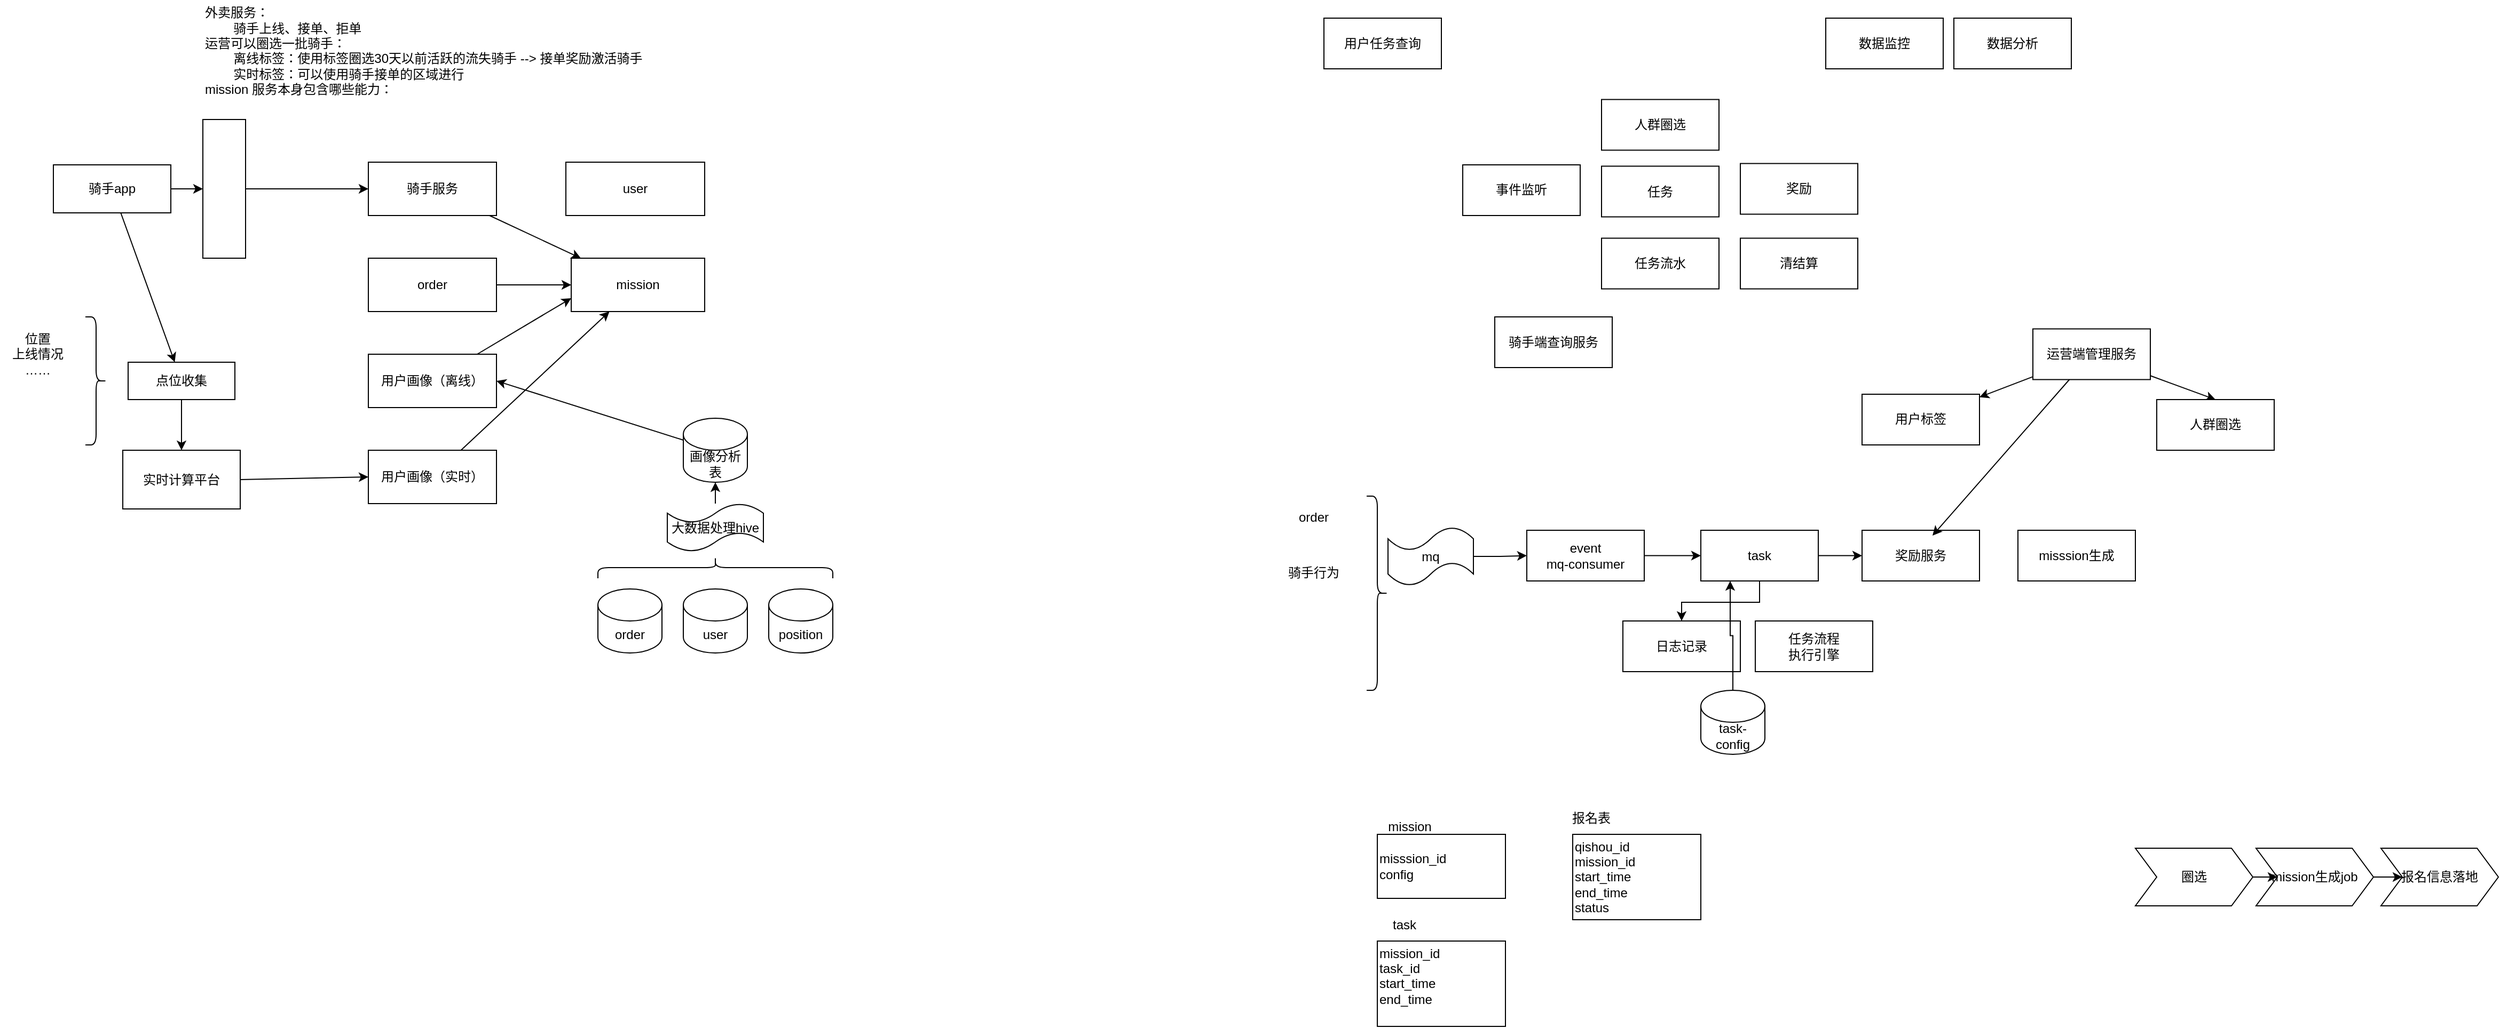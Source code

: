 <mxfile version="24.7.7">
  <diagram name="第 1 页" id="uhqJsvt_ejCMpK2pkjkp">
    <mxGraphModel dx="1887" dy="607" grid="1" gridSize="10" guides="1" tooltips="1" connect="1" arrows="1" fold="1" page="1" pageScale="1" pageWidth="827" pageHeight="1169" math="0" shadow="0">
      <root>
        <mxCell id="0" />
        <mxCell id="1" parent="0" />
        <mxCell id="9O2-hVy0NoaZudDnbtpv-1" value="外卖服务：&lt;div&gt;&lt;span style=&quot;white-space: pre;&quot;&gt;&#x9;&lt;/span&gt;骑手上线、接单、拒单&lt;/div&gt;&lt;div&gt;运营可以圈选一批骑手：&lt;/div&gt;&lt;div&gt;&lt;span style=&quot;white-space: pre;&quot;&gt;&#x9;&lt;/span&gt;离线标签：使用标签圈选30天以前活跃的流失骑手 --&amp;gt; 接单奖励激活骑手&lt;/div&gt;&lt;div&gt;&lt;span style=&quot;white-space: pre;&quot;&gt;&#x9;&lt;/span&gt;实时标签：可以使用骑手接单的区域进行&lt;/div&gt;&lt;div&gt;mission 服务本身包含哪些能力：&lt;/div&gt;&lt;div&gt;&lt;span style=&quot;white-space: pre;&quot;&gt;&#x9;&lt;/span&gt;&lt;br&gt;&lt;/div&gt;" style="text;html=1;align=left;verticalAlign=middle;resizable=0;points=[];autosize=1;strokeColor=none;fillColor=none;" vertex="1" parent="1">
          <mxGeometry x="90" y="68" width="430" height="110" as="geometry" />
        </mxCell>
        <mxCell id="9O2-hVy0NoaZudDnbtpv-2" value="mission" style="rounded=0;whiteSpace=wrap;html=1;" vertex="1" parent="1">
          <mxGeometry x="435" y="310" width="125" height="50" as="geometry" />
        </mxCell>
        <mxCell id="9O2-hVy0NoaZudDnbtpv-7" value="" style="edgeStyle=orthogonalEdgeStyle;rounded=0;orthogonalLoop=1;jettySize=auto;html=1;" edge="1" parent="1" source="9O2-hVy0NoaZudDnbtpv-3" target="9O2-hVy0NoaZudDnbtpv-2">
          <mxGeometry relative="1" as="geometry" />
        </mxCell>
        <mxCell id="9O2-hVy0NoaZudDnbtpv-3" value="order" style="rounded=0;whiteSpace=wrap;html=1;" vertex="1" parent="1">
          <mxGeometry x="245" y="310" width="120" height="50" as="geometry" />
        </mxCell>
        <mxCell id="9O2-hVy0NoaZudDnbtpv-6" value="" style="rounded=0;orthogonalLoop=1;jettySize=auto;html=1;" edge="1" parent="1" source="9O2-hVy0NoaZudDnbtpv-4" target="9O2-hVy0NoaZudDnbtpv-2">
          <mxGeometry relative="1" as="geometry">
            <mxPoint x="445" y="245" as="targetPoint" />
          </mxGeometry>
        </mxCell>
        <mxCell id="9O2-hVy0NoaZudDnbtpv-4" value="骑手服务" style="rounded=0;whiteSpace=wrap;html=1;" vertex="1" parent="1">
          <mxGeometry x="245" y="220" width="120" height="50" as="geometry" />
        </mxCell>
        <mxCell id="9O2-hVy0NoaZudDnbtpv-10" value="" style="rounded=0;orthogonalLoop=1;jettySize=auto;html=1;entryX=0;entryY=0.75;entryDx=0;entryDy=0;" edge="1" parent="1" source="9O2-hVy0NoaZudDnbtpv-8" target="9O2-hVy0NoaZudDnbtpv-2">
          <mxGeometry relative="1" as="geometry">
            <mxPoint x="445" y="425" as="targetPoint" />
          </mxGeometry>
        </mxCell>
        <mxCell id="9O2-hVy0NoaZudDnbtpv-8" value="用户画像（离线）" style="rounded=0;whiteSpace=wrap;html=1;" vertex="1" parent="1">
          <mxGeometry x="245" y="400" width="120" height="50" as="geometry" />
        </mxCell>
        <mxCell id="9O2-hVy0NoaZudDnbtpv-13" value="" style="edgeStyle=orthogonalEdgeStyle;rounded=0;orthogonalLoop=1;jettySize=auto;html=1;" edge="1" parent="1" source="9O2-hVy0NoaZudDnbtpv-11" target="9O2-hVy0NoaZudDnbtpv-12">
          <mxGeometry relative="1" as="geometry" />
        </mxCell>
        <mxCell id="9O2-hVy0NoaZudDnbtpv-18" value="" style="rounded=0;orthogonalLoop=1;jettySize=auto;html=1;" edge="1" parent="1" source="9O2-hVy0NoaZudDnbtpv-11" target="9O2-hVy0NoaZudDnbtpv-16">
          <mxGeometry relative="1" as="geometry">
            <mxPoint x="5" y="347.5" as="targetPoint" />
          </mxGeometry>
        </mxCell>
        <mxCell id="9O2-hVy0NoaZudDnbtpv-11" value="骑手app" style="rounded=0;whiteSpace=wrap;html=1;" vertex="1" parent="1">
          <mxGeometry x="-50" y="222.5" width="110" height="45" as="geometry" />
        </mxCell>
        <mxCell id="9O2-hVy0NoaZudDnbtpv-14" value="" style="edgeStyle=orthogonalEdgeStyle;rounded=0;orthogonalLoop=1;jettySize=auto;html=1;" edge="1" parent="1" source="9O2-hVy0NoaZudDnbtpv-12" target="9O2-hVy0NoaZudDnbtpv-4">
          <mxGeometry relative="1" as="geometry" />
        </mxCell>
        <mxCell id="9O2-hVy0NoaZudDnbtpv-12" value="" style="rounded=0;whiteSpace=wrap;html=1;" vertex="1" parent="1">
          <mxGeometry x="90" y="180" width="40" height="130" as="geometry" />
        </mxCell>
        <mxCell id="9O2-hVy0NoaZudDnbtpv-30" value="" style="rounded=0;orthogonalLoop=1;jettySize=auto;html=1;" edge="1" parent="1" source="9O2-hVy0NoaZudDnbtpv-15" target="9O2-hVy0NoaZudDnbtpv-2">
          <mxGeometry relative="1" as="geometry" />
        </mxCell>
        <mxCell id="9O2-hVy0NoaZudDnbtpv-15" value="用户画像（实时）" style="rounded=0;whiteSpace=wrap;html=1;" vertex="1" parent="1">
          <mxGeometry x="245" y="490" width="120" height="50" as="geometry" />
        </mxCell>
        <mxCell id="9O2-hVy0NoaZudDnbtpv-20" value="" style="rounded=0;orthogonalLoop=1;jettySize=auto;html=1;entryX=0;entryY=0.5;entryDx=0;entryDy=0;exitX=1;exitY=0.5;exitDx=0;exitDy=0;" edge="1" parent="1" source="9O2-hVy0NoaZudDnbtpv-27" target="9O2-hVy0NoaZudDnbtpv-15">
          <mxGeometry relative="1" as="geometry">
            <mxPoint x="105" y="505" as="sourcePoint" />
            <mxPoint x="130" y="530" as="targetPoint" />
          </mxGeometry>
        </mxCell>
        <mxCell id="9O2-hVy0NoaZudDnbtpv-26" value="" style="edgeStyle=orthogonalEdgeStyle;rounded=0;orthogonalLoop=1;jettySize=auto;html=1;entryX=0.5;entryY=0;entryDx=0;entryDy=0;" edge="1" parent="1" source="9O2-hVy0NoaZudDnbtpv-16" target="9O2-hVy0NoaZudDnbtpv-27">
          <mxGeometry relative="1" as="geometry">
            <mxPoint x="70" y="480" as="targetPoint" />
          </mxGeometry>
        </mxCell>
        <mxCell id="9O2-hVy0NoaZudDnbtpv-16" value="点位收集" style="rounded=0;whiteSpace=wrap;html=1;" vertex="1" parent="1">
          <mxGeometry x="20" y="407.5" width="100" height="35" as="geometry" />
        </mxCell>
        <mxCell id="9O2-hVy0NoaZudDnbtpv-21" value="order" style="shape=cylinder3;whiteSpace=wrap;html=1;boundedLbl=1;backgroundOutline=1;size=15;" vertex="1" parent="1">
          <mxGeometry x="460" y="620" width="60" height="60" as="geometry" />
        </mxCell>
        <mxCell id="9O2-hVy0NoaZudDnbtpv-22" value="user" style="rounded=0;whiteSpace=wrap;html=1;" vertex="1" parent="1">
          <mxGeometry x="430" y="220" width="130" height="50" as="geometry" />
        </mxCell>
        <mxCell id="9O2-hVy0NoaZudDnbtpv-23" value="user" style="shape=cylinder3;whiteSpace=wrap;html=1;boundedLbl=1;backgroundOutline=1;size=15;" vertex="1" parent="1">
          <mxGeometry x="540" y="620" width="60" height="60" as="geometry" />
        </mxCell>
        <mxCell id="9O2-hVy0NoaZudDnbtpv-24" value="position" style="shape=cylinder3;whiteSpace=wrap;html=1;boundedLbl=1;backgroundOutline=1;size=15;" vertex="1" parent="1">
          <mxGeometry x="620" y="620" width="60" height="60" as="geometry" />
        </mxCell>
        <mxCell id="9O2-hVy0NoaZudDnbtpv-27" value="实时计算平台" style="rounded=0;whiteSpace=wrap;html=1;" vertex="1" parent="1">
          <mxGeometry x="15" y="490" width="110" height="55" as="geometry" />
        </mxCell>
        <mxCell id="9O2-hVy0NoaZudDnbtpv-28" value="" style="shape=curlyBracket;whiteSpace=wrap;html=1;rounded=1;flipH=1;labelPosition=right;verticalLabelPosition=middle;align=left;verticalAlign=middle;" vertex="1" parent="1">
          <mxGeometry x="-20" y="365" width="20" height="120" as="geometry" />
        </mxCell>
        <mxCell id="9O2-hVy0NoaZudDnbtpv-29" value="位置&lt;div&gt;上线情况&lt;/div&gt;&lt;div&gt;……&lt;/div&gt;" style="text;html=1;align=center;verticalAlign=middle;resizable=0;points=[];autosize=1;strokeColor=none;fillColor=none;" vertex="1" parent="1">
          <mxGeometry x="-100" y="370" width="70" height="60" as="geometry" />
        </mxCell>
        <mxCell id="9O2-hVy0NoaZudDnbtpv-31" value="" style="shape=curlyBracket;whiteSpace=wrap;html=1;rounded=1;labelPosition=left;verticalLabelPosition=middle;align=right;verticalAlign=middle;rotation=90;" vertex="1" parent="1">
          <mxGeometry x="560" y="490" width="20" height="220" as="geometry" />
        </mxCell>
        <mxCell id="9O2-hVy0NoaZudDnbtpv-34" value="" style="edgeStyle=orthogonalEdgeStyle;rounded=0;orthogonalLoop=1;jettySize=auto;html=1;" edge="1" parent="1" source="9O2-hVy0NoaZudDnbtpv-32">
          <mxGeometry relative="1" as="geometry">
            <mxPoint x="570" y="520" as="targetPoint" />
          </mxGeometry>
        </mxCell>
        <mxCell id="9O2-hVy0NoaZudDnbtpv-32" value="大数据处理hive" style="shape=tape;whiteSpace=wrap;html=1;" vertex="1" parent="1">
          <mxGeometry x="525" y="540" width="90" height="45" as="geometry" />
        </mxCell>
        <mxCell id="9O2-hVy0NoaZudDnbtpv-37" value="" style="rounded=0;orthogonalLoop=1;jettySize=auto;html=1;entryX=1;entryY=0.5;entryDx=0;entryDy=0;" edge="1" parent="1" source="9O2-hVy0NoaZudDnbtpv-35" target="9O2-hVy0NoaZudDnbtpv-8">
          <mxGeometry relative="1" as="geometry">
            <mxPoint x="450" y="450" as="targetPoint" />
          </mxGeometry>
        </mxCell>
        <mxCell id="9O2-hVy0NoaZudDnbtpv-35" value="画像分析表" style="shape=cylinder3;whiteSpace=wrap;html=1;boundedLbl=1;backgroundOutline=1;size=15;" vertex="1" parent="1">
          <mxGeometry x="540" y="460" width="60" height="60" as="geometry" />
        </mxCell>
        <mxCell id="9O2-hVy0NoaZudDnbtpv-38" value="任务" style="rounded=0;whiteSpace=wrap;html=1;" vertex="1" parent="1">
          <mxGeometry x="1400" y="223.75" width="110" height="47.5" as="geometry" />
        </mxCell>
        <mxCell id="9O2-hVy0NoaZudDnbtpv-39" value="人群圈选" style="rounded=0;whiteSpace=wrap;html=1;" vertex="1" parent="1">
          <mxGeometry x="1400" y="161.25" width="110" height="47.5" as="geometry" />
        </mxCell>
        <mxCell id="9O2-hVy0NoaZudDnbtpv-40" value="事件监听" style="rounded=0;whiteSpace=wrap;html=1;" vertex="1" parent="1">
          <mxGeometry x="1270" y="222.5" width="110" height="47.5" as="geometry" />
        </mxCell>
        <mxCell id="9O2-hVy0NoaZudDnbtpv-42" value="奖励" style="rounded=0;whiteSpace=wrap;html=1;" vertex="1" parent="1">
          <mxGeometry x="1530" y="221.25" width="110" height="47.5" as="geometry" />
        </mxCell>
        <mxCell id="9O2-hVy0NoaZudDnbtpv-43" value="任务流水" style="rounded=0;whiteSpace=wrap;html=1;" vertex="1" parent="1">
          <mxGeometry x="1400" y="291.25" width="110" height="47.5" as="geometry" />
        </mxCell>
        <mxCell id="9O2-hVy0NoaZudDnbtpv-44" value="用户任务查询" style="rounded=0;whiteSpace=wrap;html=1;" vertex="1" parent="1">
          <mxGeometry x="1140" y="85" width="110" height="47.5" as="geometry" />
        </mxCell>
        <mxCell id="9O2-hVy0NoaZudDnbtpv-45" value="数据监控" style="rounded=0;whiteSpace=wrap;html=1;" vertex="1" parent="1">
          <mxGeometry x="1610" y="85" width="110" height="47.5" as="geometry" />
        </mxCell>
        <mxCell id="9O2-hVy0NoaZudDnbtpv-46" value="数据分析" style="rounded=0;whiteSpace=wrap;html=1;" vertex="1" parent="1">
          <mxGeometry x="1730" y="85" width="110" height="47.5" as="geometry" />
        </mxCell>
        <mxCell id="9O2-hVy0NoaZudDnbtpv-47" value="清结算" style="rounded=0;whiteSpace=wrap;html=1;" vertex="1" parent="1">
          <mxGeometry x="1530" y="291.25" width="110" height="47.5" as="geometry" />
        </mxCell>
        <mxCell id="9O2-hVy0NoaZudDnbtpv-53" value="" style="edgeStyle=orthogonalEdgeStyle;rounded=0;orthogonalLoop=1;jettySize=auto;html=1;" edge="1" parent="1" source="9O2-hVy0NoaZudDnbtpv-48" target="9O2-hVy0NoaZudDnbtpv-50">
          <mxGeometry relative="1" as="geometry" />
        </mxCell>
        <mxCell id="9O2-hVy0NoaZudDnbtpv-54" value="" style="edgeStyle=orthogonalEdgeStyle;rounded=0;orthogonalLoop=1;jettySize=auto;html=1;" edge="1" parent="1" source="9O2-hVy0NoaZudDnbtpv-48" target="9O2-hVy0NoaZudDnbtpv-49">
          <mxGeometry relative="1" as="geometry" />
        </mxCell>
        <mxCell id="9O2-hVy0NoaZudDnbtpv-48" value="task" style="rounded=0;whiteSpace=wrap;html=1;" vertex="1" parent="1">
          <mxGeometry x="1493" y="565" width="110" height="47.5" as="geometry" />
        </mxCell>
        <mxCell id="9O2-hVy0NoaZudDnbtpv-49" value="奖励服务" style="rounded=0;whiteSpace=wrap;html=1;" vertex="1" parent="1">
          <mxGeometry x="1644" y="565" width="110" height="47.5" as="geometry" />
        </mxCell>
        <mxCell id="9O2-hVy0NoaZudDnbtpv-50" value="日志记录" style="rounded=0;whiteSpace=wrap;html=1;" vertex="1" parent="1">
          <mxGeometry x="1420" y="650" width="110" height="47.5" as="geometry" />
        </mxCell>
        <mxCell id="9O2-hVy0NoaZudDnbtpv-71" value="" style="rounded=0;orthogonalLoop=1;jettySize=auto;html=1;" edge="1" parent="1" source="9O2-hVy0NoaZudDnbtpv-51" target="9O2-hVy0NoaZudDnbtpv-68">
          <mxGeometry relative="1" as="geometry">
            <mxPoint x="1724" y="393.75" as="targetPoint" />
          </mxGeometry>
        </mxCell>
        <mxCell id="9O2-hVy0NoaZudDnbtpv-73" value="" style="rounded=0;orthogonalLoop=1;jettySize=auto;html=1;entryX=0.5;entryY=0;entryDx=0;entryDy=0;" edge="1" parent="1" source="9O2-hVy0NoaZudDnbtpv-51" target="9O2-hVy0NoaZudDnbtpv-67">
          <mxGeometry relative="1" as="geometry">
            <mxPoint x="1994" y="393.75" as="targetPoint" />
          </mxGeometry>
        </mxCell>
        <mxCell id="9O2-hVy0NoaZudDnbtpv-75" value="" style="rounded=0;orthogonalLoop=1;jettySize=auto;html=1;entryX=0.6;entryY=0.105;entryDx=0;entryDy=0;entryPerimeter=0;" edge="1" parent="1" source="9O2-hVy0NoaZudDnbtpv-51" target="9O2-hVy0NoaZudDnbtpv-49">
          <mxGeometry relative="1" as="geometry">
            <mxPoint x="1830" y="490" as="targetPoint" />
          </mxGeometry>
        </mxCell>
        <mxCell id="9O2-hVy0NoaZudDnbtpv-51" value="运营端管理服务" style="rounded=0;whiteSpace=wrap;html=1;" vertex="1" parent="1">
          <mxGeometry x="1804" y="376.25" width="110" height="47.5" as="geometry" />
        </mxCell>
        <mxCell id="9O2-hVy0NoaZudDnbtpv-52" value="骑手端查询服务" style="rounded=0;whiteSpace=wrap;html=1;" vertex="1" parent="1">
          <mxGeometry x="1300" y="365" width="110" height="47.5" as="geometry" />
        </mxCell>
        <mxCell id="9O2-hVy0NoaZudDnbtpv-66" value="" style="edgeStyle=orthogonalEdgeStyle;rounded=0;orthogonalLoop=1;jettySize=auto;html=1;" edge="1" parent="1" source="9O2-hVy0NoaZudDnbtpv-55" target="9O2-hVy0NoaZudDnbtpv-48">
          <mxGeometry relative="1" as="geometry" />
        </mxCell>
        <mxCell id="9O2-hVy0NoaZudDnbtpv-55" value="event&lt;div&gt;mq-consumer&lt;/div&gt;" style="rounded=0;whiteSpace=wrap;html=1;" vertex="1" parent="1">
          <mxGeometry x="1330" y="565" width="110" height="47.5" as="geometry" />
        </mxCell>
        <mxCell id="9O2-hVy0NoaZudDnbtpv-57" value="" style="edgeStyle=orthogonalEdgeStyle;rounded=0;orthogonalLoop=1;jettySize=auto;html=1;" edge="1" parent="1" source="9O2-hVy0NoaZudDnbtpv-56" target="9O2-hVy0NoaZudDnbtpv-55">
          <mxGeometry relative="1" as="geometry" />
        </mxCell>
        <mxCell id="9O2-hVy0NoaZudDnbtpv-56" value="mq" style="shape=tape;whiteSpace=wrap;html=1;" vertex="1" parent="1">
          <mxGeometry x="1200" y="562" width="80" height="55" as="geometry" />
        </mxCell>
        <mxCell id="9O2-hVy0NoaZudDnbtpv-58" value="" style="shape=curlyBracket;whiteSpace=wrap;html=1;rounded=1;flipH=1;labelPosition=right;verticalLabelPosition=middle;align=left;verticalAlign=middle;" vertex="1" parent="1">
          <mxGeometry x="1180" y="533" width="20" height="182" as="geometry" />
        </mxCell>
        <mxCell id="9O2-hVy0NoaZudDnbtpv-61" value="order" style="text;html=1;align=center;verticalAlign=middle;resizable=0;points=[];autosize=1;strokeColor=none;fillColor=none;" vertex="1" parent="1">
          <mxGeometry x="1105" y="538" width="50" height="30" as="geometry" />
        </mxCell>
        <mxCell id="9O2-hVy0NoaZudDnbtpv-63" value="骑手行为" style="text;html=1;align=center;verticalAlign=middle;resizable=0;points=[];autosize=1;strokeColor=none;fillColor=none;" vertex="1" parent="1">
          <mxGeometry x="1095" y="590" width="70" height="30" as="geometry" />
        </mxCell>
        <mxCell id="9O2-hVy0NoaZudDnbtpv-65" value="" style="edgeStyle=orthogonalEdgeStyle;rounded=0;orthogonalLoop=1;jettySize=auto;html=1;entryX=0.25;entryY=1;entryDx=0;entryDy=0;" edge="1" parent="1" source="9O2-hVy0NoaZudDnbtpv-64" target="9O2-hVy0NoaZudDnbtpv-48">
          <mxGeometry relative="1" as="geometry" />
        </mxCell>
        <mxCell id="9O2-hVy0NoaZudDnbtpv-64" value="task-config" style="shape=cylinder3;whiteSpace=wrap;html=1;boundedLbl=1;backgroundOutline=1;size=15;" vertex="1" parent="1">
          <mxGeometry x="1493" y="715" width="60" height="60" as="geometry" />
        </mxCell>
        <mxCell id="9O2-hVy0NoaZudDnbtpv-67" value="人群圈选" style="rounded=0;whiteSpace=wrap;html=1;" vertex="1" parent="1">
          <mxGeometry x="1920" y="442.5" width="110" height="47.5" as="geometry" />
        </mxCell>
        <mxCell id="9O2-hVy0NoaZudDnbtpv-68" value="用户标签" style="rounded=0;whiteSpace=wrap;html=1;" vertex="1" parent="1">
          <mxGeometry x="1644" y="437.5" width="110" height="47.5" as="geometry" />
        </mxCell>
        <mxCell id="9O2-hVy0NoaZudDnbtpv-69" style="edgeStyle=orthogonalEdgeStyle;rounded=0;orthogonalLoop=1;jettySize=auto;html=1;exitX=0.5;exitY=1;exitDx=0;exitDy=0;" edge="1" parent="1" source="9O2-hVy0NoaZudDnbtpv-68" target="9O2-hVy0NoaZudDnbtpv-68">
          <mxGeometry relative="1" as="geometry" />
        </mxCell>
        <mxCell id="9O2-hVy0NoaZudDnbtpv-77" value="qishou_id&lt;div&gt;mission_id&lt;/div&gt;&lt;div&gt;start_time&lt;br&gt;end_time&lt;/div&gt;&lt;div&gt;status&lt;/div&gt;" style="rounded=0;whiteSpace=wrap;html=1;align=left;" vertex="1" parent="1">
          <mxGeometry x="1373" y="850" width="120" height="80" as="geometry" />
        </mxCell>
        <mxCell id="9O2-hVy0NoaZudDnbtpv-79" value="mission_id&lt;div&gt;task_id&lt;/div&gt;&lt;div&gt;start_time&lt;/div&gt;&lt;div&gt;end_time&lt;/div&gt;&lt;div&gt;&lt;br&gt;&lt;/div&gt;" style="rounded=0;whiteSpace=wrap;html=1;align=left;" vertex="1" parent="1">
          <mxGeometry x="1190" y="950" width="120" height="80" as="geometry" />
        </mxCell>
        <mxCell id="9O2-hVy0NoaZudDnbtpv-82" value="misssion_id&lt;div&gt;config&lt;/div&gt;" style="rounded=0;whiteSpace=wrap;html=1;align=left;" vertex="1" parent="1">
          <mxGeometry x="1190" y="850" width="120" height="60" as="geometry" />
        </mxCell>
        <mxCell id="9O2-hVy0NoaZudDnbtpv-84" value="报名表" style="text;html=1;align=center;verticalAlign=middle;resizable=0;points=[];autosize=1;strokeColor=none;fillColor=none;" vertex="1" parent="1">
          <mxGeometry x="1360" y="820" width="60" height="30" as="geometry" />
        </mxCell>
        <mxCell id="9O2-hVy0NoaZudDnbtpv-87" value="" style="edgeStyle=orthogonalEdgeStyle;rounded=0;orthogonalLoop=1;jettySize=auto;html=1;" edge="1" parent="1" source="9O2-hVy0NoaZudDnbtpv-85" target="9O2-hVy0NoaZudDnbtpv-86">
          <mxGeometry relative="1" as="geometry" />
        </mxCell>
        <mxCell id="9O2-hVy0NoaZudDnbtpv-85" value="圈选" style="shape=step;perimeter=stepPerimeter;whiteSpace=wrap;html=1;fixedSize=1;" vertex="1" parent="1">
          <mxGeometry x="1900" y="863" width="110" height="54" as="geometry" />
        </mxCell>
        <mxCell id="9O2-hVy0NoaZudDnbtpv-89" value="" style="edgeStyle=orthogonalEdgeStyle;rounded=0;orthogonalLoop=1;jettySize=auto;html=1;" edge="1" parent="1" source="9O2-hVy0NoaZudDnbtpv-86" target="9O2-hVy0NoaZudDnbtpv-88">
          <mxGeometry relative="1" as="geometry" />
        </mxCell>
        <mxCell id="9O2-hVy0NoaZudDnbtpv-86" value="mission生成job" style="shape=step;perimeter=stepPerimeter;whiteSpace=wrap;html=1;fixedSize=1;" vertex="1" parent="1">
          <mxGeometry x="2013" y="863" width="110" height="54" as="geometry" />
        </mxCell>
        <mxCell id="9O2-hVy0NoaZudDnbtpv-88" value="报名信息落地" style="shape=step;perimeter=stepPerimeter;whiteSpace=wrap;html=1;fixedSize=1;" vertex="1" parent="1">
          <mxGeometry x="2130" y="863" width="110" height="54" as="geometry" />
        </mxCell>
        <mxCell id="9O2-hVy0NoaZudDnbtpv-90" value="misssion生成" style="rounded=0;whiteSpace=wrap;html=1;" vertex="1" parent="1">
          <mxGeometry x="1790" y="565" width="110" height="47.5" as="geometry" />
        </mxCell>
        <mxCell id="9O2-hVy0NoaZudDnbtpv-91" value="任务流程&lt;div&gt;执行引擎&lt;/div&gt;" style="rounded=0;whiteSpace=wrap;html=1;" vertex="1" parent="1">
          <mxGeometry x="1544" y="650" width="110" height="47.5" as="geometry" />
        </mxCell>
        <mxCell id="9O2-hVy0NoaZudDnbtpv-92" value="task" style="text;html=1;align=center;verticalAlign=middle;resizable=0;points=[];autosize=1;strokeColor=none;fillColor=none;" vertex="1" parent="1">
          <mxGeometry x="1190" y="920" width="50" height="30" as="geometry" />
        </mxCell>
        <mxCell id="9O2-hVy0NoaZudDnbtpv-93" value="mission" style="text;html=1;align=center;verticalAlign=middle;resizable=0;points=[];autosize=1;strokeColor=none;fillColor=none;" vertex="1" parent="1">
          <mxGeometry x="1190" y="828" width="60" height="30" as="geometry" />
        </mxCell>
      </root>
    </mxGraphModel>
  </diagram>
</mxfile>

